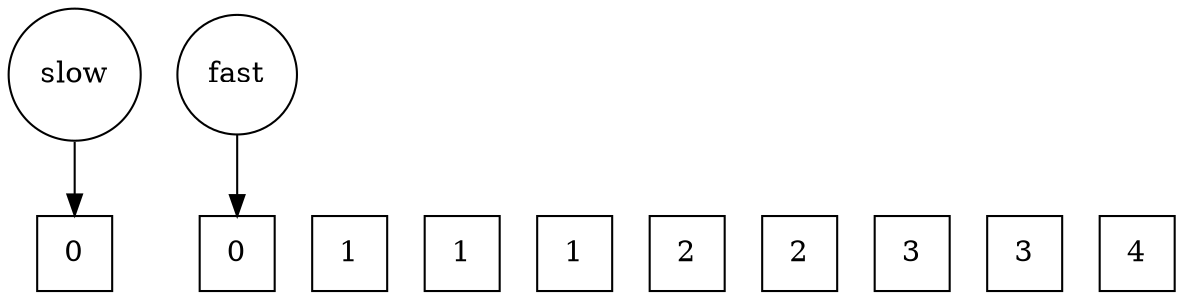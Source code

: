 digraph {
	node [shape=square]
	0 [label=0]
	1 [label=0]
	2 [label=1]
	3 [label=1]
	4 [label=1]
	5 [label=2]
	6 [label=2]
	7 [label=3]
	8 [label=3]
	9 [label=4]
	{
		graph [rank=same]
		0
		1
		2
		3
		4
		5
		6
		7
		8
		9
	}
	slow [shape=circle]
	slow -> 0
	fast [shape=circle]
	fast -> 1
}
